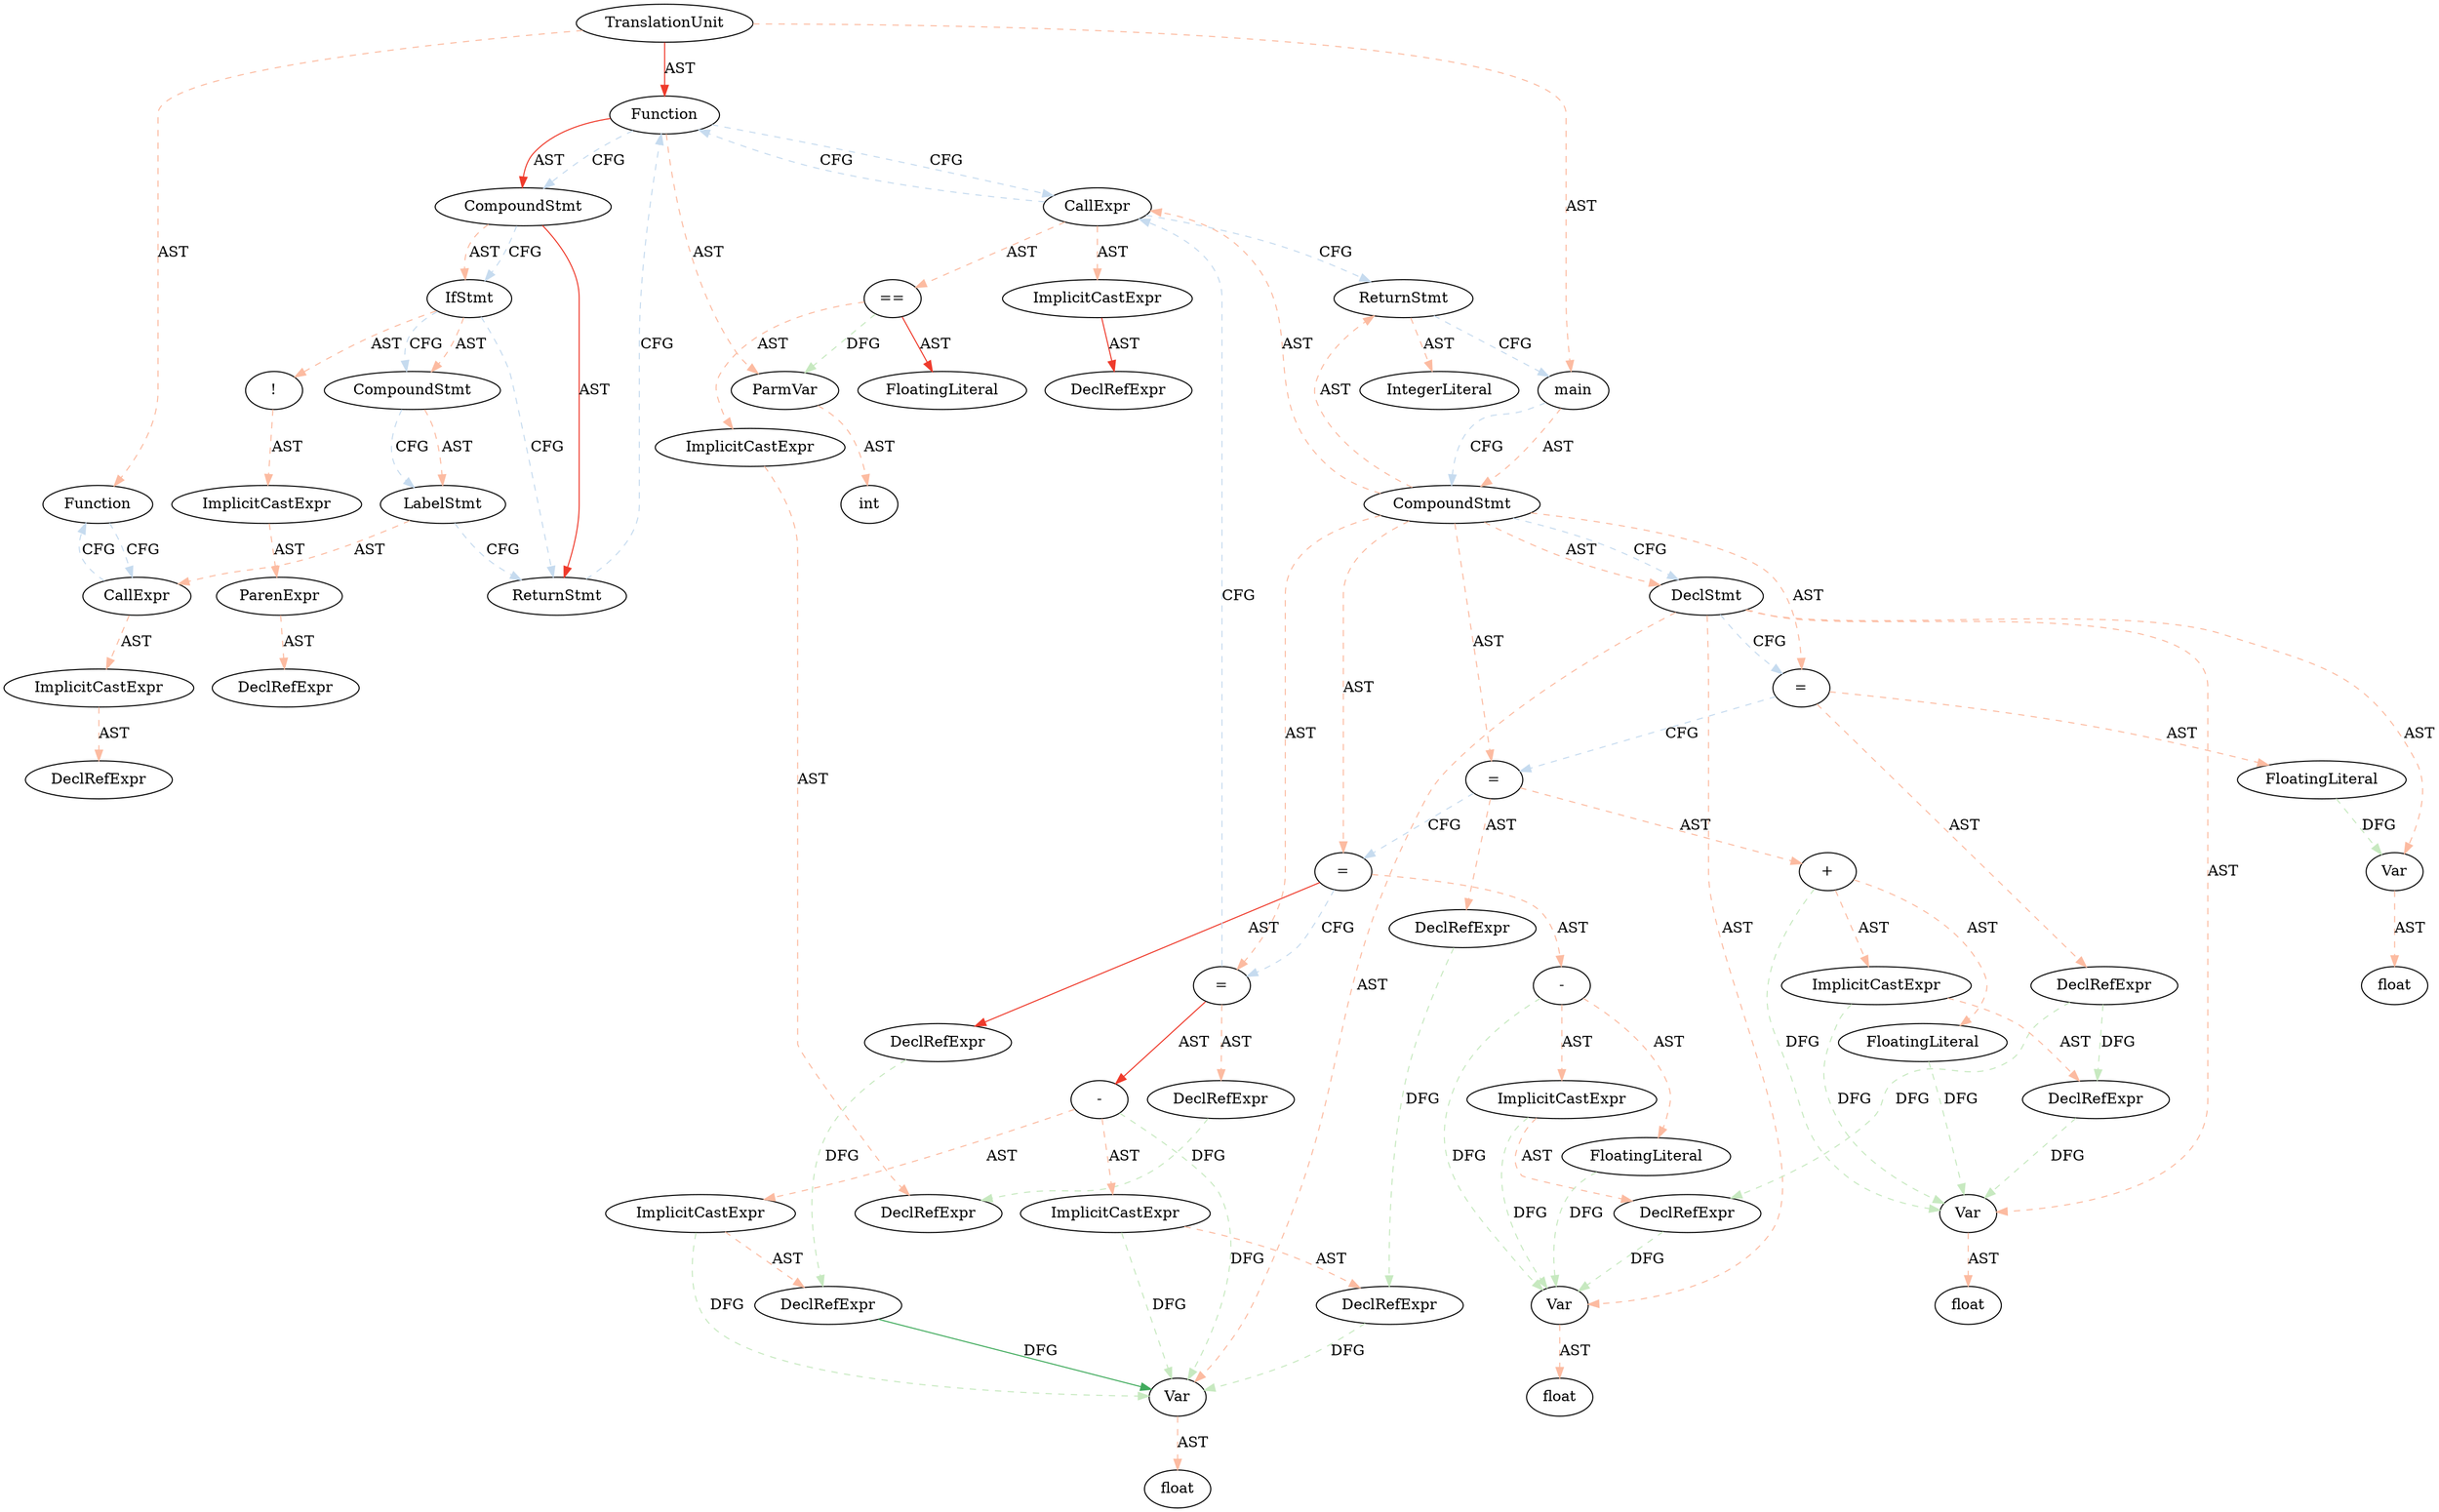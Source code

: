 digraph "" {
	node [label="\N"];
	0	[label=TranslationUnit];
	1	[label=Function];
	0 -> 1	[key=0,
		color=3,
		colorscheme=reds8,
		label=AST,
		style=dashed];
	2	[label=Function];
	0 -> 2	[key=0,
		color=6,
		colorscheme=reds8,
		label=AST,
		style=solid];
	17	[label=main];
	0 -> 17	[key=0,
		color=3,
		colorscheme=reds8,
		label=AST,
		style=dashed];
	13	[label=CallExpr];
	1 -> 13	[key=0,
		color=3,
		colorscheme=blues8,
		label=CFG,
		style=dashed];
	3	[label=ParmVar];
	2 -> 3	[key=0,
		color=3,
		colorscheme=reds8,
		label=AST,
		style=dashed];
	5	[label=CompoundStmt];
	2 -> 5	[key=0,
		color=6,
		colorscheme=reds8,
		label=AST,
		style=solid];
	2 -> 5	[key=1,
		color=3,
		colorscheme=blues8,
		label=CFG,
		style=dashed];
	50	[label=CallExpr];
	2 -> 50	[key=0,
		color=3,
		colorscheme=blues8,
		label=CFG,
		style=dashed];
	4	[label=int];
	3 -> 4	[key=0,
		color=3,
		colorscheme=reds8,
		label=AST,
		style=dashed];
	6	[label=IfStmt];
	5 -> 6	[key=0,
		color=3,
		colorscheme=reds8,
		label=AST,
		style=dashed];
	5 -> 6	[key=1,
		color=3,
		colorscheme=blues8,
		label=CFG,
		style=dashed];
	16	[label=ReturnStmt];
	5 -> 16	[key=0,
		color=6,
		colorscheme=reds8,
		label=AST,
		style=solid];
	7	[label="!"];
	6 -> 7	[key=0,
		color=3,
		colorscheme=reds8,
		label=AST,
		style=dashed];
	11	[label=CompoundStmt];
	6 -> 11	[key=0,
		color=3,
		colorscheme=reds8,
		label=AST,
		style=dashed];
	6 -> 11	[key=1,
		color=3,
		colorscheme=blues8,
		label=CFG,
		style=dashed];
	6 -> 16	[key=0,
		color=3,
		colorscheme=blues8,
		label=CFG,
		style=dashed];
	8	[label=ImplicitCastExpr];
	7 -> 8	[key=0,
		color=3,
		colorscheme=reds8,
		label=AST,
		style=dashed];
	9	[label=ParenExpr];
	8 -> 9	[key=0,
		color=3,
		colorscheme=reds8,
		label=AST,
		style=dashed];
	10	[label=DeclRefExpr];
	9 -> 10	[key=0,
		color=3,
		colorscheme=reds8,
		label=AST,
		style=dashed];
	12	[label=LabelStmt];
	11 -> 12	[key=0,
		color=3,
		colorscheme=reds8,
		label=AST,
		style=dashed];
	11 -> 12	[key=1,
		color=3,
		colorscheme=blues8,
		label=CFG,
		style=dashed];
	12 -> 13	[key=0,
		color=3,
		colorscheme=reds8,
		label=AST,
		style=dashed];
	12 -> 16	[key=0,
		color=3,
		colorscheme=blues8,
		label=CFG,
		style=dashed];
	13 -> 1	[key=0,
		color=3,
		colorscheme=blues8,
		label=CFG,
		style=dashed];
	14	[label=ImplicitCastExpr];
	13 -> 14	[key=0,
		color=3,
		colorscheme=reds8,
		label=AST,
		style=dashed];
	15	[label=DeclRefExpr];
	14 -> 15	[key=0,
		color=3,
		colorscheme=reds8,
		label=AST,
		style=dashed];
	16 -> 2	[key=0,
		color=3,
		colorscheme=blues8,
		label=CFG,
		style=dashed];
	18	[label=CompoundStmt];
	17 -> 18	[key=0,
		color=3,
		colorscheme=reds8,
		label=AST,
		style=dashed];
	17 -> 18	[key=1,
		color=3,
		colorscheme=blues8,
		label=CFG,
		style=dashed];
	19	[label=DeclStmt];
	18 -> 19	[key=0,
		color=3,
		colorscheme=reds8,
		label=AST,
		style=dashed];
	18 -> 19	[key=1,
		color=3,
		colorscheme=blues8,
		label=CFG,
		style=dashed];
	28	[label="="];
	18 -> 28	[key=0,
		color=3,
		colorscheme=reds8,
		label=AST,
		style=dashed];
	31	[label="="];
	18 -> 31	[key=0,
		color=3,
		colorscheme=reds8,
		label=AST,
		style=dashed];
	37	[label="="];
	18 -> 37	[key=0,
		color=3,
		colorscheme=reds8,
		label=AST,
		style=dashed];
	43	[label="="];
	18 -> 43	[key=0,
		color=3,
		colorscheme=reds8,
		label=AST,
		style=dashed];
	18 -> 50	[key=0,
		color=3,
		colorscheme=reds8,
		label=AST,
		style=dashed];
	57	[label=ReturnStmt];
	18 -> 57	[key=0,
		color=3,
		colorscheme=reds8,
		label=AST,
		style=dashed];
	20	[label=Var];
	19 -> 20	[key=0,
		color=3,
		colorscheme=reds8,
		label=AST,
		style=dashed];
	22	[label=Var];
	19 -> 22	[key=0,
		color=3,
		colorscheme=reds8,
		label=AST,
		style=dashed];
	24	[label=Var];
	19 -> 24	[key=0,
		color=3,
		colorscheme=reds8,
		label=AST,
		style=dashed];
	26	[label=Var];
	19 -> 26	[key=0,
		color=3,
		colorscheme=reds8,
		label=AST,
		style=dashed];
	19 -> 28	[key=0,
		color=3,
		colorscheme=blues8,
		label=CFG,
		style=dashed];
	21	[label=float];
	20 -> 21	[key=0,
		color=3,
		colorscheme=reds8,
		label=AST,
		style=dashed];
	23	[label=float];
	22 -> 23	[key=0,
		color=3,
		colorscheme=reds8,
		label=AST,
		style=dashed];
	25	[label=float];
	24 -> 25	[key=0,
		color=3,
		colorscheme=reds8,
		label=AST,
		style=dashed];
	27	[label=float];
	26 -> 27	[key=0,
		color=3,
		colorscheme=reds8,
		label=AST,
		style=dashed];
	29	[label=DeclRefExpr];
	28 -> 29	[key=0,
		color=3,
		colorscheme=reds8,
		label=AST,
		style=dashed];
	30	[label=FloatingLiteral];
	28 -> 30	[key=0,
		color=3,
		colorscheme=reds8,
		label=AST,
		style=dashed];
	28 -> 31	[key=0,
		color=3,
		colorscheme=blues8,
		label=CFG,
		style=dashed];
	35	[label=DeclRefExpr];
	29 -> 35	[key=0,
		color=3,
		colorscheme=greens8,
		label=DFG,
		style=dashed];
	41	[label=DeclRefExpr];
	29 -> 41	[key=0,
		color=3,
		colorscheme=greens8,
		label=DFG,
		style=dashed];
	30 -> 20	[key=0,
		color=3,
		colorscheme=greens8,
		label=DFG,
		style=dashed];
	32	[label=DeclRefExpr];
	31 -> 32	[key=0,
		color=3,
		colorscheme=reds8,
		label=AST,
		style=dashed];
	33	[label="+"];
	31 -> 33	[key=0,
		color=3,
		colorscheme=reds8,
		label=AST,
		style=dashed];
	31 -> 37	[key=0,
		color=3,
		colorscheme=blues8,
		label=CFG,
		style=dashed];
	47	[label=DeclRefExpr];
	32 -> 47	[key=0,
		color=3,
		colorscheme=greens8,
		label=DFG,
		style=dashed];
	33 -> 22	[key=0,
		color=3,
		colorscheme=greens8,
		label=DFG,
		style=dashed];
	34	[label=ImplicitCastExpr];
	33 -> 34	[key=0,
		color=3,
		colorscheme=reds8,
		label=AST,
		style=dashed];
	36	[label=FloatingLiteral];
	33 -> 36	[key=0,
		color=3,
		colorscheme=reds8,
		label=AST,
		style=dashed];
	34 -> 22	[key=0,
		color=3,
		colorscheme=greens8,
		label=DFG,
		style=dashed];
	34 -> 35	[key=0,
		color=3,
		colorscheme=reds8,
		label=AST,
		style=dashed];
	35 -> 22	[key=0,
		color=3,
		colorscheme=greens8,
		label=DFG,
		style=dashed];
	36 -> 22	[key=0,
		color=3,
		colorscheme=greens8,
		label=DFG,
		style=dashed];
	38	[label=DeclRefExpr];
	37 -> 38	[key=0,
		color=6,
		colorscheme=reds8,
		label=AST,
		style=solid];
	39	[label="-"];
	37 -> 39	[key=0,
		color=3,
		colorscheme=reds8,
		label=AST,
		style=dashed];
	37 -> 43	[key=0,
		color=3,
		colorscheme=blues8,
		label=CFG,
		style=dashed];
	49	[label=DeclRefExpr];
	38 -> 49	[key=0,
		color=3,
		colorscheme=greens8,
		label=DFG,
		style=dashed];
	39 -> 24	[key=0,
		color=3,
		colorscheme=greens8,
		label=DFG,
		style=dashed];
	40	[label=ImplicitCastExpr];
	39 -> 40	[key=0,
		color=3,
		colorscheme=reds8,
		label=AST,
		style=dashed];
	42	[label=FloatingLiteral];
	39 -> 42	[key=0,
		color=3,
		colorscheme=reds8,
		label=AST,
		style=dashed];
	40 -> 24	[key=0,
		color=3,
		colorscheme=greens8,
		label=DFG,
		style=dashed];
	40 -> 41	[key=0,
		color=3,
		colorscheme=reds8,
		label=AST,
		style=dashed];
	41 -> 24	[key=0,
		color=3,
		colorscheme=greens8,
		label=DFG,
		style=dashed];
	42 -> 24	[key=0,
		color=3,
		colorscheme=greens8,
		label=DFG,
		style=dashed];
	44	[label=DeclRefExpr];
	43 -> 44	[key=0,
		color=3,
		colorscheme=reds8,
		label=AST,
		style=dashed];
	45	[label="-"];
	43 -> 45	[key=0,
		color=6,
		colorscheme=reds8,
		label=AST,
		style=solid];
	43 -> 50	[key=0,
		color=3,
		colorscheme=blues8,
		label=CFG,
		style=dashed];
	55	[label=DeclRefExpr];
	44 -> 55	[key=0,
		color=3,
		colorscheme=greens8,
		label=DFG,
		style=dashed];
	45 -> 26	[key=0,
		color=3,
		colorscheme=greens8,
		label=DFG,
		style=dashed];
	46	[label=ImplicitCastExpr];
	45 -> 46	[key=0,
		color=3,
		colorscheme=reds8,
		label=AST,
		style=dashed];
	48	[label=ImplicitCastExpr];
	45 -> 48	[key=0,
		color=3,
		colorscheme=reds8,
		label=AST,
		style=dashed];
	46 -> 26	[key=0,
		color=3,
		colorscheme=greens8,
		label=DFG,
		style=dashed];
	46 -> 47	[key=0,
		color=3,
		colorscheme=reds8,
		label=AST,
		style=dashed];
	47 -> 26	[key=0,
		color=3,
		colorscheme=greens8,
		label=DFG,
		style=dashed];
	48 -> 26	[key=0,
		color=3,
		colorscheme=greens8,
		label=DFG,
		style=dashed];
	48 -> 49	[key=0,
		color=3,
		colorscheme=reds8,
		label=AST,
		style=dashed];
	49 -> 26	[key=0,
		color=6,
		colorscheme=greens8,
		label=DFG,
		style=solid];
	50 -> 2	[key=0,
		color=3,
		colorscheme=blues8,
		label=CFG,
		style=dashed];
	51	[label=ImplicitCastExpr];
	50 -> 51	[key=0,
		color=3,
		colorscheme=reds8,
		label=AST,
		style=dashed];
	53	[label="=="];
	50 -> 53	[key=0,
		color=3,
		colorscheme=reds8,
		label=AST,
		style=dashed];
	50 -> 57	[key=0,
		color=3,
		colorscheme=blues8,
		label=CFG,
		style=dashed];
	52	[label=DeclRefExpr];
	51 -> 52	[key=0,
		color=6,
		colorscheme=reds8,
		label=AST,
		style=solid];
	53 -> 3	[key=0,
		color=3,
		colorscheme=greens8,
		label=DFG,
		style=dashed];
	54	[label=ImplicitCastExpr];
	53 -> 54	[key=0,
		color=3,
		colorscheme=reds8,
		label=AST,
		style=dashed];
	56	[label=FloatingLiteral];
	53 -> 56	[key=0,
		color=6,
		colorscheme=reds8,
		label=AST,
		style=solid];
	54 -> 55	[key=0,
		color=3,
		colorscheme=reds8,
		label=AST,
		style=dashed];
	57 -> 17	[key=0,
		color=3,
		colorscheme=blues8,
		label=CFG,
		style=dashed];
	58	[label=IntegerLiteral];
	57 -> 58	[key=0,
		color=3,
		colorscheme=reds8,
		label=AST,
		style=dashed];
}

